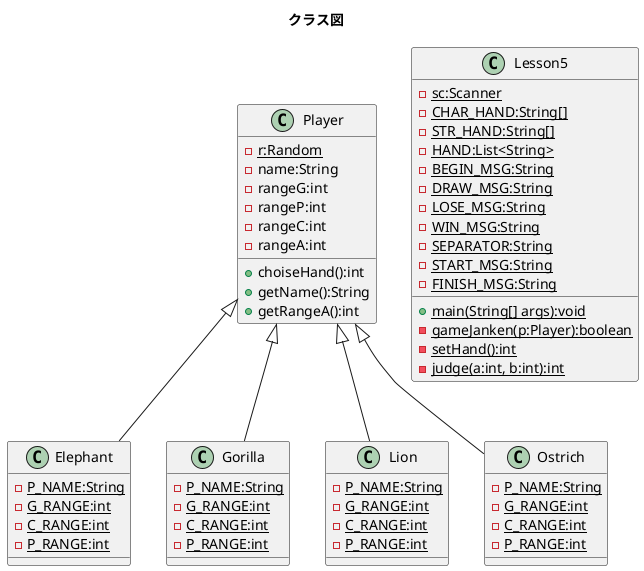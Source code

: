 @startuml Lesson5
title クラス図
class Elephant extends Player {
    {static} - P_NAME:String
    {static} - G_RANGE:int
    {static} - C_RANGE:int
    {static} - P_RANGE:int
}
class Gorilla extends Player {
    {static} - P_NAME:String
    {static} - G_RANGE:int
    {static} - C_RANGE:int
    {static} - P_RANGE:int
}
class Lion extends Player {
    {static} - P_NAME:String
    {static} - G_RANGE:int
    {static} - C_RANGE:int
    {static} - P_RANGE:int
}
class Ostrich extends Player {
    {static} - P_NAME:String
    {static} - G_RANGE:int
    {static} - C_RANGE:int
    {static} - P_RANGE:int
}
class Player {
    {static} - r:Random
    - name:String
    - rangeG:int
    - rangeP:int
    - rangeC:int
    - rangeA:int
    + choiseHand():int
    + getName():String
    + getRangeA():int
}
class Lesson5 {
    {static} - sc:Scanner
    {static} - CHAR_HAND:String[]
    {static} - STR_HAND:String[]
    {static} - HAND:List<String>
    {static} - BEGIN_MSG:String
    {static} - DRAW_MSG:String
    {static} - LOSE_MSG:String
    {static} - WIN_MSG:String
    {static} - SEPARATOR:String
    {static} - START_MSG:String
    {static} - FINISH_MSG:String
    {static} + main(String[] args):void
    {static} - gameJanken(p:Player):boolean
    {static} - setHand():int
    {static} - judge(a:int, b:int):int
}

@enduml